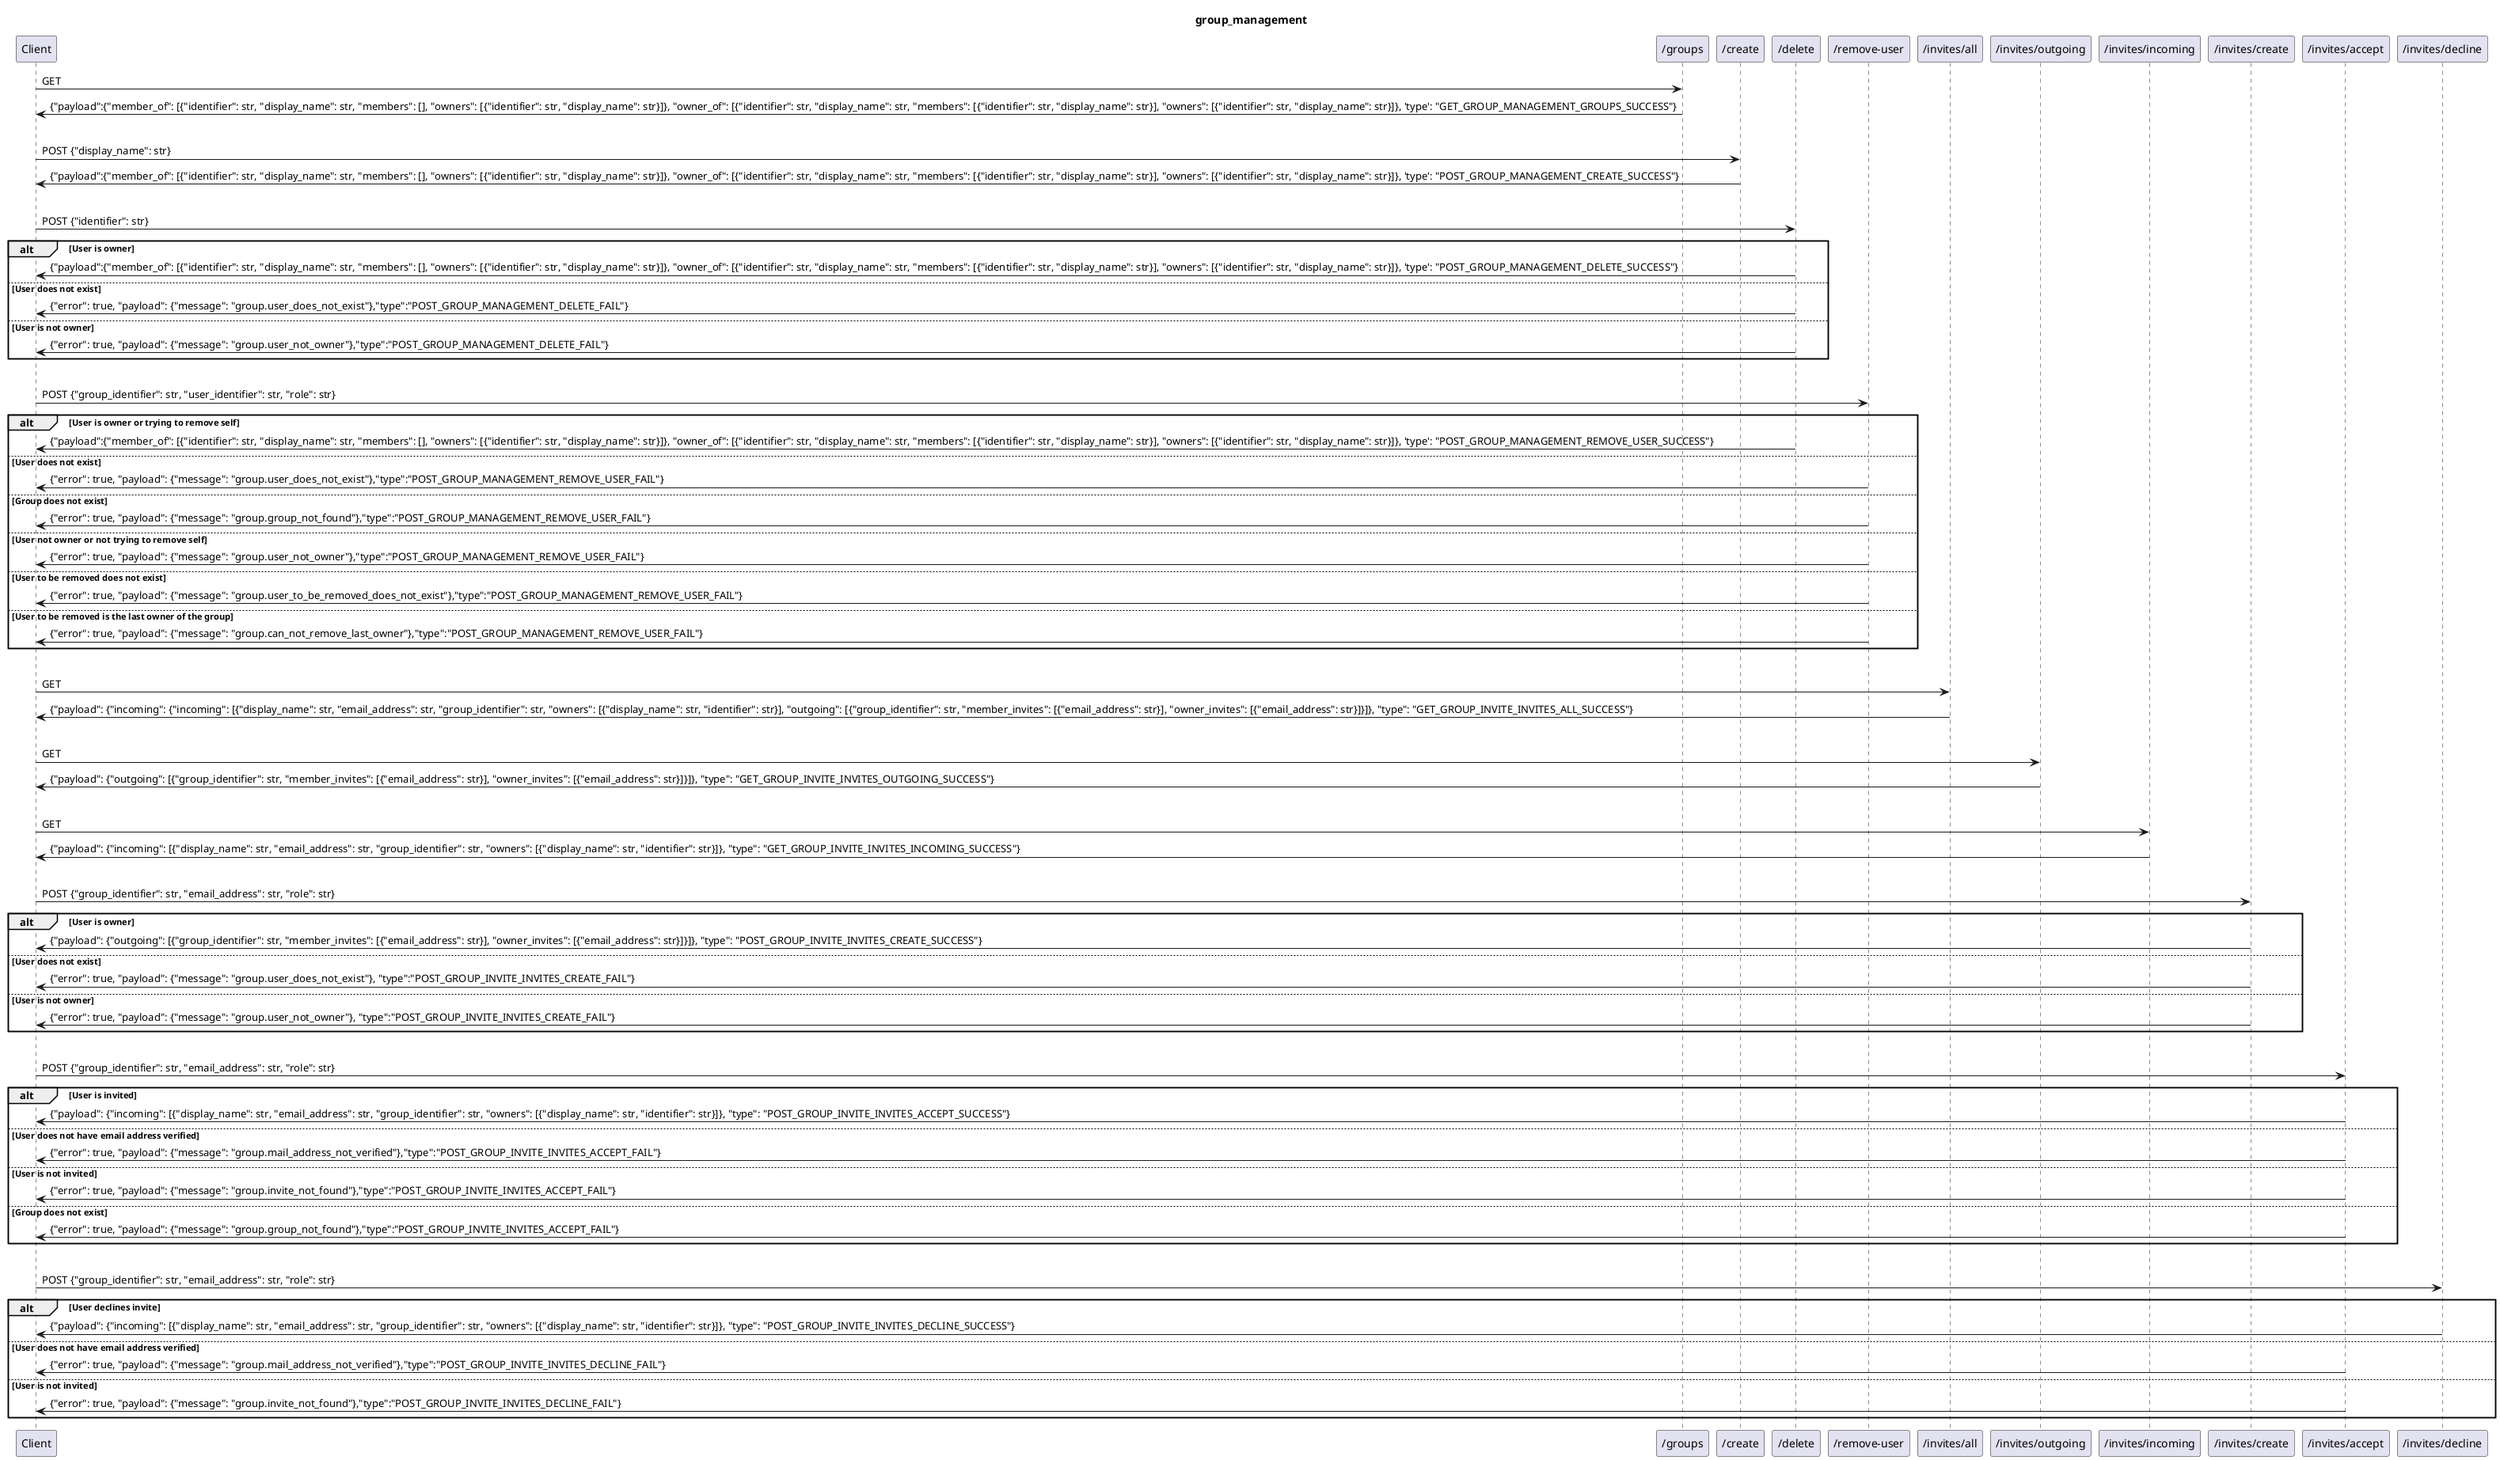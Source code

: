 @startuml

title group_management

Client->"/groups": GET
"/groups"->Client: {"payload":{"member_of": [{"identifier": str, "display_name": str, "members": [], "owners": [{"identifier": str, "display_name": str}]}, "owner_of": [{"identifier": str, "display_name": str, "members": [{"identifier": str, "display_name": str}], "owners": [{"identifier": str, "display_name": str}]}, 'type': "GET_GROUP_MANAGEMENT_GROUPS_SUCCESS"}
|||
Client->"/create": POST {"display_name": str}
"/create"->Client: {"payload":{"member_of": [{"identifier": str, "display_name": str, "members": [], "owners": [{"identifier": str, "display_name": str}]}, "owner_of": [{"identifier": str, "display_name": str, "members": [{"identifier": str, "display_name": str}], "owners": [{"identifier": str, "display_name": str}]}, 'type': "POST_GROUP_MANAGEMENT_CREATE_SUCCESS"}
|||
Client->"/delete": POST {"identifier": str}
alt User is owner
    "/delete"->Client: {"payload":{"member_of": [{"identifier": str, "display_name": str, "members": [], "owners": [{"identifier": str, "display_name": str}]}, "owner_of": [{"identifier": str, "display_name": str, "members": [{"identifier": str, "display_name": str}], "owners": [{"identifier": str, "display_name": str}]}, 'type': "POST_GROUP_MANAGEMENT_DELETE_SUCCESS"}
else User does not exist
    "/delete"->Client: {"error": true, "payload": {"message": "group.user_does_not_exist"},"type":"POST_GROUP_MANAGEMENT_DELETE_FAIL"}
else User is not owner
    "/delete"->Client: {"error": true, "payload": {"message": "group.user_not_owner"},"type":"POST_GROUP_MANAGEMENT_DELETE_FAIL"}
end
|||
Client->"/remove-user": POST {"group_identifier": str, "user_identifier": str, "role": str}
alt User is owner or trying to remove self
    "/delete"->Client: {"payload":{"member_of": [{"identifier": str, "display_name": str, "members": [], "owners": [{"identifier": str, "display_name": str}]}, "owner_of": [{"identifier": str, "display_name": str, "members": [{"identifier": str, "display_name": str}], "owners": [{"identifier": str, "display_name": str}]}, 'type': "POST_GROUP_MANAGEMENT_REMOVE_USER_SUCCESS"}
else User does not exist
    "/remove-user"->Client: {"error": true, "payload": {"message": "group.user_does_not_exist"},"type":"POST_GROUP_MANAGEMENT_REMOVE_USER_FAIL"}
else Group does not exist
    "/remove-user"->Client: {"error": true, "payload": {"message": "group.group_not_found"},"type":"POST_GROUP_MANAGEMENT_REMOVE_USER_FAIL"}
else User not owner or not trying to remove self
    "/remove-user"->Client: {"error": true, "payload": {"message": "group.user_not_owner"},"type":"POST_GROUP_MANAGEMENT_REMOVE_USER_FAIL"}
else User to be removed does not exist
    "/remove-user"->Client: {"error": true, "payload": {"message": "group.user_to_be_removed_does_not_exist"},"type":"POST_GROUP_MANAGEMENT_REMOVE_USER_FAIL"}
else User to be removed is the last owner of the group
    "/remove-user"->Client: {"error": true, "payload": {"message": "group.can_not_remove_last_owner"},"type":"POST_GROUP_MANAGEMENT_REMOVE_USER_FAIL"}
end
|||
Client->"/invites/all": GET
"/invites/all"->Client: {"payload": {"incoming": {"incoming": [{"display_name": str, "email_address": str, "group_identifier": str, "owners": [{"display_name": str, "identifier": str}], "outgoing": [{"group_identifier": str, "member_invites": [{"email_address": str}], "owner_invites": [{"email_address": str}]}]}, "type": "GET_GROUP_INVITE_INVITES_ALL_SUCCESS"}
|||
Client->"/invites/outgoing": GET
"/invites/outgoing"->Client: {"payload": {"outgoing": [{"group_identifier": str, "member_invites": [{"email_address": str}], "owner_invites": [{"email_address": str}]}]}, "type": "GET_GROUP_INVITE_INVITES_OUTGOING_SUCCESS"}
|||
Client->"/invites/incoming": GET
"/invites/incoming"->Client: {"payload": {"incoming": [{"display_name": str, "email_address": str, "group_identifier": str, "owners": [{"display_name": str, "identifier": str}]}, "type": "GET_GROUP_INVITE_INVITES_INCOMING_SUCCESS"}
|||
Client->"/invites/create": POST {"group_identifier": str, "email_address": str, "role": str}
alt User is owner
    "/invites/create"->Client: {"payload": {"outgoing": [{"group_identifier": str, "member_invites": [{"email_address": str}], "owner_invites": [{"email_address": str}]}]}, "type": "POST_GROUP_INVITE_INVITES_CREATE_SUCCESS"}
else User does not exist
    "/invites/create"->Client: {"error": true, "payload": {"message": "group.user_does_not_exist"}, "type":"POST_GROUP_INVITE_INVITES_CREATE_FAIL"}
else User is not owner
    "/invites/create"->Client: {"error": true, "payload": {"message": "group.user_not_owner"}, "type":"POST_GROUP_INVITE_INVITES_CREATE_FAIL"}
end
|||
Client->"/invites/accept": POST {"group_identifier": str, "email_address": str, "role": str}
alt User is invited
    "/invites/accept"->Client: {"payload": {"incoming": [{"display_name": str, "email_address": str, "group_identifier": str, "owners": [{"display_name": str, "identifier": str}]}, "type": "POST_GROUP_INVITE_INVITES_ACCEPT_SUCCESS"}
else User does not have email address verified
    "/invites/accept"->Client: {"error": true, "payload": {"message": "group.mail_address_not_verified"},"type":"POST_GROUP_INVITE_INVITES_ACCEPT_FAIL"}
else User is not invited
    "/invites/accept"->Client: {"error": true, "payload": {"message": "group.invite_not_found"},"type":"POST_GROUP_INVITE_INVITES_ACCEPT_FAIL"}
else Group does not exist
    "/invites/accept"->Client: {"error": true, "payload": {"message": "group.group_not_found"},"type":"POST_GROUP_INVITE_INVITES_ACCEPT_FAIL"}
end
|||
Client->"/invites/decline": POST {"group_identifier": str, "email_address": str, "role": str}
alt User declines invite
    "/invites/decline"->Client: {"payload": {"incoming": [{"display_name": str, "email_address": str, "group_identifier": str, "owners": [{"display_name": str, "identifier": str}]}, "type": "POST_GROUP_INVITE_INVITES_DECLINE_SUCCESS"}
else User does not have email address verified
    "/invites/accept"->Client: {"error": true, "payload": {"message": "group.mail_address_not_verified"},"type":"POST_GROUP_INVITE_INVITES_DECLINE_FAIL"}
else User is not invited
    "/invites/accept"->Client: {"error": true, "payload": {"message": "group.invite_not_found"},"type":"POST_GROUP_INVITE_INVITES_DECLINE_FAIL"}
end
@enduml
